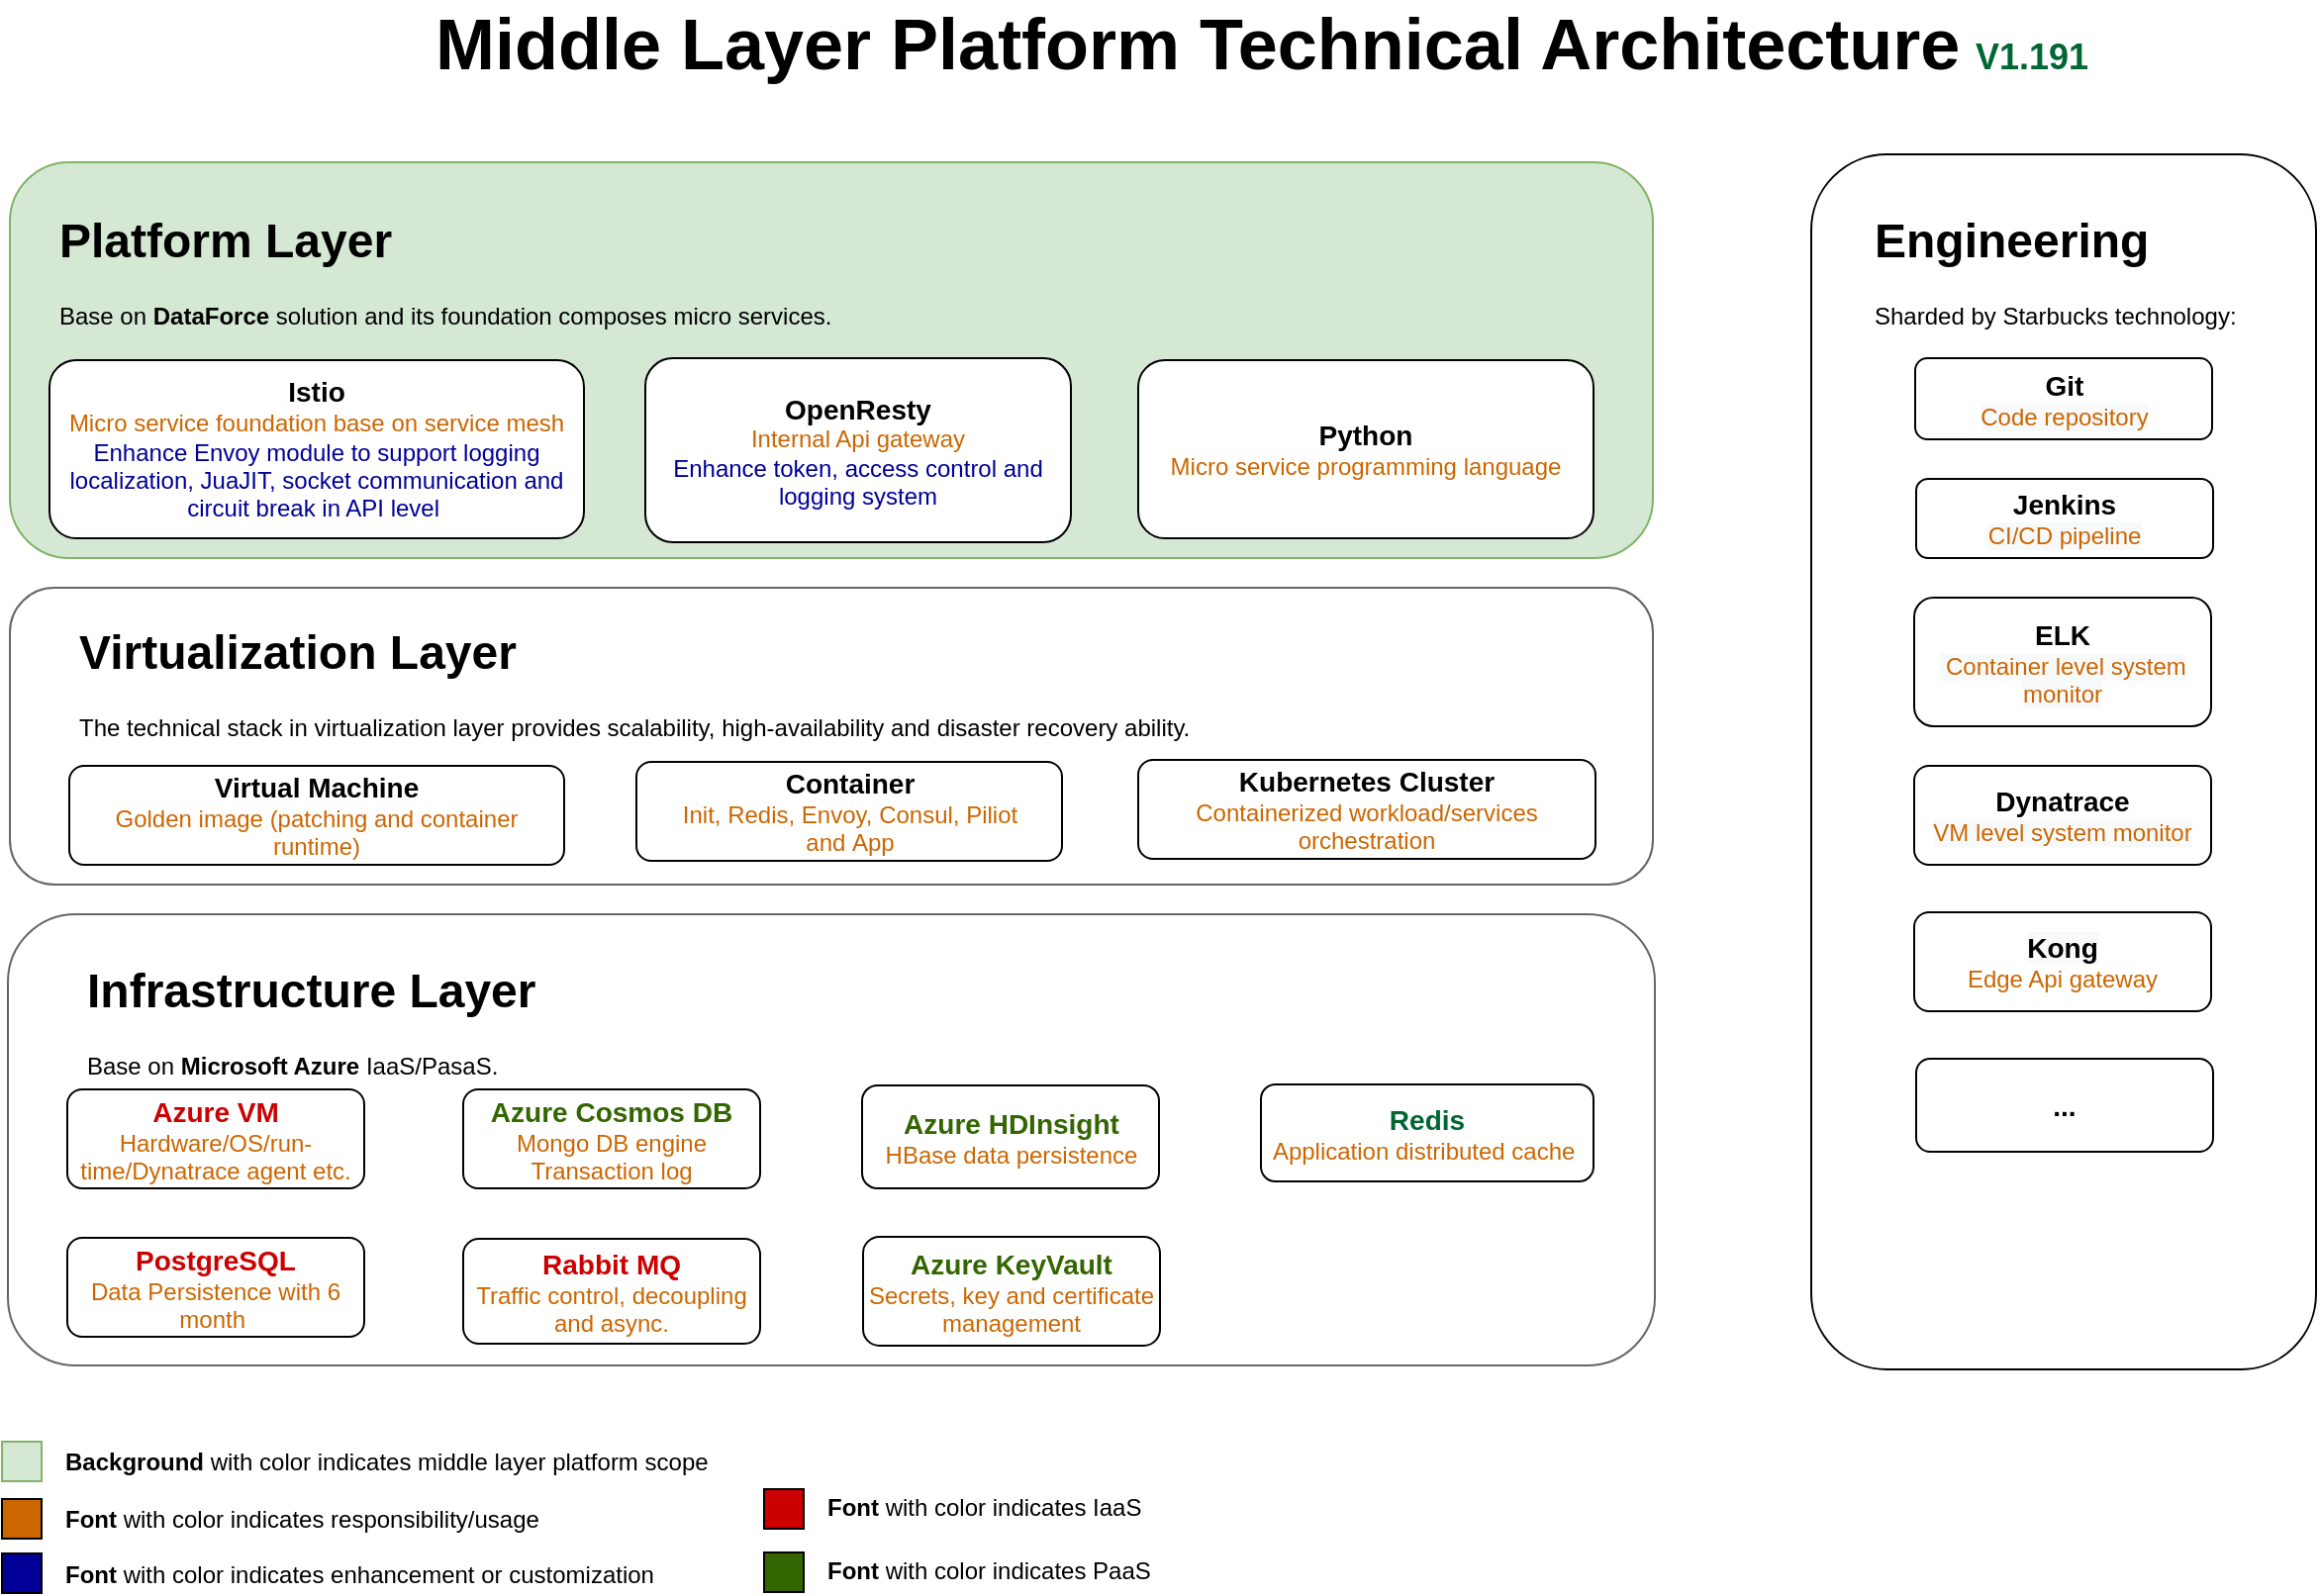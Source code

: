 <mxfile version="12.4.3" type="github" pages="3">
  <diagram id="yn5pNWhVfAMnaeWU7zpd" name="Layer Overview">
    <mxGraphModel dx="1360" dy="834" grid="1" gridSize="10" guides="1" tooltips="1" connect="1" arrows="1" fold="1" page="1" pageScale="1" pageWidth="827" pageHeight="1169" math="0" shadow="0">
      <root>
        <mxCell id="0"/>
        <mxCell id="1" parent="0"/>
        <mxCell id="L_p5e10sN1Be_Nf8V8Cr-1" value="" style="rounded=1;whiteSpace=wrap;html=1;fillColor=#d5e8d4;strokeColor=#82b366;" parent="1" vertex="1">
          <mxGeometry x="50" y="180" width="830" height="200" as="geometry"/>
        </mxCell>
        <mxCell id="L_p5e10sN1Be_Nf8V8Cr-2" value="&lt;h1&gt;Platform Layer&lt;/h1&gt;&lt;p&gt;Base on &lt;b&gt;DataForce&lt;/b&gt; solution and its foundation composes micro services.&amp;nbsp;&lt;/p&gt;" style="text;html=1;strokeColor=none;fillColor=none;spacing=5;spacingTop=-20;whiteSpace=wrap;overflow=hidden;rounded=0;" parent="1" vertex="1">
          <mxGeometry x="70" y="200" width="430" height="100" as="geometry"/>
        </mxCell>
        <mxCell id="L_p5e10sN1Be_Nf8V8Cr-3" value="&lt;font style=&quot;font-size: 14px&quot;&gt;&lt;b&gt;Istio&lt;/b&gt;&lt;/font&gt;&lt;br&gt;&lt;font color=&quot;#cc6600&quot;&gt;Micro service foundation base on service mesh&lt;br&gt;&lt;/font&gt;&lt;font color=&quot;#000099&quot;&gt;Enhance Envoy module to support logging localization, JuaJIT, socket communication and circuit break in API level&amp;nbsp;&lt;/font&gt;" style="rounded=1;whiteSpace=wrap;html=1;" parent="1" vertex="1">
          <mxGeometry x="70" y="280" width="270" height="90" as="geometry"/>
        </mxCell>
        <mxCell id="L_p5e10sN1Be_Nf8V8Cr-5" value="&lt;b&gt;&lt;font style=&quot;font-size: 14px&quot;&gt;OpenResty&lt;/font&gt;&lt;/b&gt;&lt;br&gt;&lt;font color=&quot;#cc6600&quot;&gt;Internal Api gateway&lt;/font&gt;&lt;br&gt;&lt;font color=&quot;#000099&quot;&gt;Enhance token, access control and logging system&lt;/font&gt;" style="rounded=1;whiteSpace=wrap;html=1;" parent="1" vertex="1">
          <mxGeometry x="371" y="279" width="215" height="93" as="geometry"/>
        </mxCell>
        <mxCell id="L_p5e10sN1Be_Nf8V8Cr-7" value="" style="rounded=1;whiteSpace=wrap;html=1;fillColor=none;" parent="1" vertex="1">
          <mxGeometry x="960" y="176" width="255" height="614" as="geometry"/>
        </mxCell>
        <mxCell id="L_p5e10sN1Be_Nf8V8Cr-8" value="&lt;h1&gt;Engineering&lt;/h1&gt;&lt;p&gt;Sharded by Starbucks technology:&lt;/p&gt;" style="text;html=1;strokeColor=none;fillColor=none;spacing=5;spacingTop=-20;whiteSpace=wrap;overflow=hidden;rounded=0;" parent="1" vertex="1">
          <mxGeometry x="987" y="200" width="200" height="70" as="geometry"/>
        </mxCell>
        <mxCell id="L_p5e10sN1Be_Nf8V8Cr-9" value="&lt;font style=&quot;font-size: 14px&quot;&gt;&lt;b&gt;ELK&lt;/b&gt;&lt;/font&gt;&lt;br&gt;&lt;span style=&quot;display: inline ; float: none ; background-color: rgb(248 , 249 , 250) ; color: rgb(204 , 102 , 0) ; font-family: &amp;#34;helvetica&amp;#34; ; font-size: 12px ; font-style: normal ; font-variant: normal ; font-weight: 400 ; letter-spacing: normal ; text-align: center ; text-decoration: none ; text-indent: 0px ; text-transform: none ; white-space: normal ; word-spacing: 0px&quot;&gt;&amp;nbsp;Container level system monitor&lt;/span&gt;" style="rounded=1;whiteSpace=wrap;html=1;fillColor=none;" parent="1" vertex="1">
          <mxGeometry x="1012" y="400" width="150" height="65" as="geometry"/>
        </mxCell>
        <mxCell id="L_p5e10sN1Be_Nf8V8Cr-10" value="&lt;font style=&quot;font-size: 14px&quot;&gt;&lt;b&gt;Dynatrace&lt;/b&gt;&lt;/font&gt;&lt;b&gt;&lt;/b&gt;&lt;br&gt;&lt;span style=&quot;display: inline ; float: none ; background-color: rgb(248 , 249 , 250) ; color: rgb(204 , 102 , 0) ; font-family: &amp;#34;helvetica&amp;#34; ; font-size: 12px ; font-style: normal ; font-variant: normal ; font-weight: 400 ; letter-spacing: normal ; text-align: center ; text-decoration: none ; text-indent: 0px ; text-transform: none ; white-space: normal ; word-spacing: 0px&quot;&gt;VM level system monitor&lt;/span&gt;" style="rounded=1;whiteSpace=wrap;html=1;fillColor=none;" parent="1" vertex="1">
          <mxGeometry x="1012" y="485" width="150" height="50" as="geometry"/>
        </mxCell>
        <mxCell id="L_p5e10sN1Be_Nf8V8Cr-11" value="" style="rounded=1;whiteSpace=wrap;html=1;fillColor=none;strokeColor=#666666;fontColor=#333333;" parent="1" vertex="1">
          <mxGeometry x="50" y="395" width="830" height="150" as="geometry"/>
        </mxCell>
        <mxCell id="L_p5e10sN1Be_Nf8V8Cr-12" value="" style="rounded=1;whiteSpace=wrap;html=1;fillColor=none;strokeColor=#666666;" parent="1" vertex="1">
          <mxGeometry x="49" y="560" width="832" height="228" as="geometry"/>
        </mxCell>
        <mxCell id="L_p5e10sN1Be_Nf8V8Cr-13" value="&lt;font style=&quot;font-size: 36px&quot;&gt;Middle Layer Platform Technical Architecture&lt;/font&gt;&lt;font&gt;&lt;font style=&quot;font-size: 28px&quot;&gt;&amp;nbsp;&lt;span style=&quot;color: rgb(0 , 102 , 51) ; font-size: 18px&quot;&gt;V&lt;/span&gt;&lt;/font&gt;&lt;font style=&quot;font-size: 18px&quot; color=&quot;#006633&quot;&gt;1.191&lt;/font&gt;&lt;br&gt;&lt;/font&gt;" style="text;html=1;strokeColor=none;fillColor=none;align=center;verticalAlign=middle;whiteSpace=wrap;rounded=0;fontStyle=1" parent="1" vertex="1">
          <mxGeometry x="205" y="110" width="955" height="20" as="geometry"/>
        </mxCell>
        <mxCell id="XpRdO_wsKDuu55zvrnwc-1" value="&lt;h1&gt;Virtualization Layer&lt;/h1&gt;&lt;p&gt;The technical stack in virtualization layer provides&amp;nbsp;scalability, high-availability and disaster recovery ability.&lt;/p&gt;" style="text;html=1;strokeColor=none;fillColor=none;spacing=5;spacingTop=-20;whiteSpace=wrap;overflow=hidden;rounded=0;" parent="1" vertex="1">
          <mxGeometry x="80" y="408" width="610" height="77" as="geometry"/>
        </mxCell>
        <mxCell id="XpRdO_wsKDuu55zvrnwc-2" value="&lt;b&gt;&lt;font style=&quot;font-size: 14px&quot;&gt;Virtual Machine&lt;/font&gt;&lt;/b&gt;&lt;br&gt;&lt;font color=&quot;#cc6600&quot;&gt;Golden image&lt;i style=&quot;font-weight: bold&quot;&gt;&amp;nbsp;&lt;/i&gt;(patching and container runtime)&lt;/font&gt;" style="rounded=1;whiteSpace=wrap;html=1;" parent="1" vertex="1">
          <mxGeometry x="80" y="485" width="250" height="50" as="geometry"/>
        </mxCell>
        <mxCell id="XpRdO_wsKDuu55zvrnwc-3" value="&lt;h1&gt;Infrastructure Layer&lt;/h1&gt;&lt;p&gt;Base on &lt;b&gt;Microsoft Azure&lt;/b&gt; IaaS/PasaS.&lt;/p&gt;" style="text;html=1;strokeColor=none;fillColor=none;spacing=5;spacingTop=-20;whiteSpace=wrap;overflow=hidden;rounded=0;" parent="1" vertex="1">
          <mxGeometry x="84" y="579" width="450" height="68" as="geometry"/>
        </mxCell>
        <mxCell id="XpRdO_wsKDuu55zvrnwc-4" value="&lt;font color=&quot;#cc0000&quot; style=&quot;font-size: 14px&quot;&gt;&lt;b&gt;Azure VM&lt;/b&gt;&lt;/font&gt;&lt;br&gt;&lt;font color=&quot;#cc6600&quot;&gt;Hardware/OS/run-time/Dynatrace agent etc.&lt;/font&gt;" style="rounded=1;whiteSpace=wrap;html=1;fillColor=none;" parent="1" vertex="1">
          <mxGeometry x="79" y="648.5" width="150" height="50" as="geometry"/>
        </mxCell>
        <mxCell id="XpRdO_wsKDuu55zvrnwc-5" value="&lt;font color=&quot;#336600&quot; style=&quot;font-size: 14px&quot;&gt;&lt;b&gt;Azure Cosmos DB&lt;/b&gt;&lt;/font&gt;&lt;br&gt;&lt;font color=&quot;#cc6600&quot;&gt;Mongo DB engine&lt;/font&gt;&lt;br&gt;&lt;font color=&quot;#cc6600&quot;&gt;Transaction log&lt;/font&gt;" style="rounded=1;whiteSpace=wrap;html=1;fillColor=none;" parent="1" vertex="1">
          <mxGeometry x="279" y="648.5" width="150" height="50" as="geometry"/>
        </mxCell>
        <mxCell id="XpRdO_wsKDuu55zvrnwc-6" value="&lt;font color=&quot;#336600&quot; style=&quot;font-size: 14px&quot;&gt;&lt;b&gt;Azure HDInsight&lt;/b&gt;&lt;/font&gt;&lt;br&gt;&lt;font color=&quot;#cc6600&quot;&gt;HBase data persistence&lt;/font&gt;" style="rounded=1;whiteSpace=wrap;html=1;fillColor=none;" parent="1" vertex="1">
          <mxGeometry x="480.5" y="646.5" width="150" height="52" as="geometry"/>
        </mxCell>
        <mxCell id="XpRdO_wsKDuu55zvrnwc-7" value="&lt;b&gt;&lt;font color=&quot;#336600&quot; style=&quot;font-size: 14px&quot;&gt;Azure KeyVault&lt;/font&gt;&lt;/b&gt;&lt;br&gt;&lt;font color=&quot;#cc6600&quot;&gt;Secrets, key and certificate management&lt;/font&gt;" style="rounded=1;whiteSpace=wrap;html=1;fillColor=none;" parent="1" vertex="1">
          <mxGeometry x="481" y="723" width="150" height="55" as="geometry"/>
        </mxCell>
        <mxCell id="TPeiZu6uO6-FCYARMxgd-2" value="&lt;font style=&quot;font-size: 14px&quot;&gt;&lt;b&gt;Container&lt;/b&gt;&lt;/font&gt;&lt;br&gt;&lt;font color=&quot;#cc6600&quot;&gt;Init, Redis,&amp;nbsp;Envoy,&amp;nbsp;&lt;/font&gt;&lt;span style=&quot;color: rgb(204 , 102 , 0)&quot;&gt;Consul, Piliot and&amp;nbsp;&lt;/span&gt;&lt;font color=&quot;#cc6600&quot;&gt;App&lt;/font&gt;" style="rounded=1;whiteSpace=wrap;html=1;" parent="1" vertex="1">
          <mxGeometry x="366.5" y="483" width="215" height="50" as="geometry"/>
        </mxCell>
        <mxCell id="TPeiZu6uO6-FCYARMxgd-3" value="&lt;font style=&quot;font-size: 14px&quot;&gt;&lt;b&gt;&lt;font color=&quot;#006633&quot;&gt;Redis&lt;/font&gt;&lt;br&gt;&lt;/b&gt;&lt;/font&gt;&lt;font color=&quot;#cc6600&quot; face=&quot;helvetica&quot;&gt;Application&amp;nbsp;distributed&amp;nbsp;cache&lt;/font&gt;&amp;nbsp;&lt;b&gt;&lt;/b&gt;" style="rounded=1;whiteSpace=wrap;html=1;fillColor=none;" parent="1" vertex="1">
          <mxGeometry x="682" y="646" width="168" height="49" as="geometry"/>
        </mxCell>
        <mxCell id="TPeiZu6uO6-FCYARMxgd-4" value="&lt;font color=&quot;#cc0000&quot; style=&quot;font-size: 14px&quot;&gt;&lt;b&gt;PostgreSQL&lt;/b&gt;&lt;/font&gt;&lt;br&gt;&lt;span style=&quot;text-align: center ; color: rgb(204 , 102 , 0) ; text-transform: none ; text-indent: 0px ; letter-spacing: normal ; font-family: &amp;#34;helvetica&amp;#34; ; font-size: 12px ; font-variant: normal ; word-spacing: 0px ; display: inline ; white-space: normal ; float: none&quot;&gt;&lt;span style=&quot;display: inline ; float: none ; color: rgb(204 , 102 , 0) ; font-family: &amp;#34;helvetica&amp;#34; ; font-size: 12px ; font-style: normal ; font-variant: normal ; font-weight: 400 ; letter-spacing: normal ; text-align: center ; text-decoration: none ; text-indent: 0px ; text-transform: none ; white-space: normal ; word-spacing: 0px&quot;&gt;Data Persistence with 6 month&amp;nbsp;&lt;/span&gt;&lt;/span&gt;" style="rounded=1;whiteSpace=wrap;html=1;fillColor=none;" parent="1" vertex="1">
          <mxGeometry x="79" y="723.5" width="150" height="50" as="geometry"/>
        </mxCell>
        <mxCell id="TPeiZu6uO6-FCYARMxgd-5" value="&lt;b&gt;&lt;font color=&quot;#cc0000&quot; style=&quot;font-size: 14px&quot;&gt;Rabbit MQ&lt;br&gt;&lt;/font&gt;&lt;/b&gt;&lt;font color=&quot;#cc6600&quot; face=&quot;helvetica&quot;&gt;Traffic control, decoupling and async.&lt;/font&gt;" style="rounded=1;whiteSpace=wrap;html=1;fillColor=none;" parent="1" vertex="1">
          <mxGeometry x="279" y="724" width="150" height="53" as="geometry"/>
        </mxCell>
        <mxCell id="TPeiZu6uO6-FCYARMxgd-6" value="&lt;b&gt;&lt;font style=&quot;font-size: 14px&quot;&gt;Kubernetes Cluster&lt;/font&gt;&lt;/b&gt;&lt;br&gt;&lt;font color=&quot;#cc6600&quot;&gt;Containerized workload/services orchestration&lt;/font&gt;" style="rounded=1;whiteSpace=wrap;html=1;" parent="1" vertex="1">
          <mxGeometry x="620" y="482" width="231" height="50" as="geometry"/>
        </mxCell>
        <mxCell id="TPeiZu6uO6-FCYARMxgd-10" value="&lt;b&gt;&lt;font style=&quot;font-size: 14px&quot;&gt;Python&lt;/font&gt;&lt;/b&gt;&lt;br&gt;&lt;font color=&quot;#cc6600&quot;&gt;Micro service programming language&lt;/font&gt;" style="rounded=1;whiteSpace=wrap;html=1;" parent="1" vertex="1">
          <mxGeometry x="620" y="280" width="230" height="90" as="geometry"/>
        </mxCell>
        <mxCell id="TPeiZu6uO6-FCYARMxgd-15" value="" style="rounded=0;whiteSpace=wrap;html=1;fillColor=#CC6600;" parent="1" vertex="1">
          <mxGeometry x="46" y="855.5" width="20" height="20" as="geometry"/>
        </mxCell>
        <mxCell id="TPeiZu6uO6-FCYARMxgd-16" value="" style="rounded=0;whiteSpace=wrap;html=1;fillColor=#000099;" parent="1" vertex="1">
          <mxGeometry x="46" y="883" width="20" height="20" as="geometry"/>
        </mxCell>
        <mxCell id="TPeiZu6uO6-FCYARMxgd-18" value="&lt;b&gt;Font &lt;/b&gt;with color indicates responsibility/usage" style="text;html=1;strokeColor=none;fillColor=none;align=left;verticalAlign=middle;whiteSpace=wrap;rounded=0;" parent="1" vertex="1">
          <mxGeometry x="76" y="855.5" width="270" height="20" as="geometry"/>
        </mxCell>
        <mxCell id="TPeiZu6uO6-FCYARMxgd-19" value="&lt;b&gt;Font&lt;/b&gt; with color indicates enhancement or customization" style="text;html=1;strokeColor=none;fillColor=none;align=left;verticalAlign=middle;whiteSpace=wrap;rounded=0;" parent="1" vertex="1">
          <mxGeometry x="76" y="883.5" width="305" height="20" as="geometry"/>
        </mxCell>
        <mxCell id="nO3LAVPIE8S7qI5vrqDk-5" value="" style="rounded=0;whiteSpace=wrap;html=1;fillColor=#CC0000;" parent="1" vertex="1">
          <mxGeometry x="431" y="850.5" width="20" height="20" as="geometry"/>
        </mxCell>
        <mxCell id="nO3LAVPIE8S7qI5vrqDk-6" value="&lt;b&gt;Font&lt;/b&gt; with color indicates IaaS" style="text;html=1;strokeColor=none;fillColor=none;align=left;verticalAlign=middle;whiteSpace=wrap;rounded=0;" parent="1" vertex="1">
          <mxGeometry x="461" y="850" width="169" height="20" as="geometry"/>
        </mxCell>
        <mxCell id="nO3LAVPIE8S7qI5vrqDk-9" value="" style="rounded=0;whiteSpace=wrap;html=1;fillColor=#336600;" parent="1" vertex="1">
          <mxGeometry x="431" y="882.5" width="20" height="20" as="geometry"/>
        </mxCell>
        <mxCell id="nO3LAVPIE8S7qI5vrqDk-10" value="&lt;b&gt;Font&lt;/b&gt; with color indicates PaaS" style="text;html=1;strokeColor=none;fillColor=none;align=left;verticalAlign=middle;whiteSpace=wrap;rounded=0;" parent="1" vertex="1">
          <mxGeometry x="461" y="882" width="305" height="20" as="geometry"/>
        </mxCell>
        <mxCell id="nO3LAVPIE8S7qI5vrqDk-11" value="&lt;b&gt;&lt;font style=&quot;font-size: 14px&quot;&gt;Git&lt;/font&gt;&lt;/b&gt;&lt;br&gt;&lt;span style=&quot;display: inline ; float: none ; background-color: rgb(248 , 249 , 250) ; color: rgb(204 , 102 , 0) ; font-family: &amp;#34;helvetica&amp;#34; ; font-size: 12px ; font-style: normal ; font-variant: normal ; font-weight: 400 ; letter-spacing: normal ; text-align: center ; text-decoration: none ; text-indent: 0px ; text-transform: none ; white-space: normal ; word-spacing: 0px&quot;&gt;Code repository&lt;/span&gt;" style="rounded=1;whiteSpace=wrap;html=1;fillColor=none;" parent="1" vertex="1">
          <mxGeometry x="1012.5" y="279" width="150" height="41" as="geometry"/>
        </mxCell>
        <mxCell id="nO3LAVPIE8S7qI5vrqDk-12" value="&lt;b&gt;&lt;font style=&quot;font-size: 14px&quot;&gt;Jenkins&lt;/font&gt;&lt;/b&gt;&lt;br&gt;&lt;span style=&quot;display: inline ; float: none ; background-color: rgb(248 , 249 , 250) ; color: rgb(204 , 102 , 0) ; font-family: &amp;#34;helvetica&amp;#34; ; font-size: 12px ; font-style: normal ; font-variant: normal ; font-weight: 400 ; letter-spacing: normal ; text-align: center ; text-decoration: none ; text-indent: 0px ; text-transform: none ; white-space: normal ; word-spacing: 0px&quot;&gt;CI/CD pipeline&lt;/span&gt;" style="rounded=1;whiteSpace=wrap;html=1;fillColor=none;" parent="1" vertex="1">
          <mxGeometry x="1013" y="340" width="150" height="40" as="geometry"/>
        </mxCell>
        <mxCell id="zd5kZjMcYwaHYKNUAhb1-1" value="&lt;span style=&quot;font-size: 14px&quot;&gt;&lt;b&gt;...&lt;/b&gt;&lt;/span&gt;" style="rounded=1;whiteSpace=wrap;html=1;fillColor=none;" parent="1" vertex="1">
          <mxGeometry x="1013" y="633" width="150" height="47" as="geometry"/>
        </mxCell>
        <mxCell id="OdHl_k0M9Qm8LNJqaKVV-2" value="&lt;span style=&quot;display: inline ; float: none ; background-color: rgb(248 , 249 , 250) ; font-style: normal ; font-variant: normal ; letter-spacing: normal ; text-align: center ; text-decoration: none ; text-indent: 0px ; text-transform: none ; white-space: normal ; word-spacing: 0px ; font-size: 14px&quot;&gt;&lt;b&gt;Kong&lt;br&gt;&lt;/b&gt;&lt;/span&gt;&lt;font color=&quot;#cc6600&quot; face=&quot;helvetica&quot;&gt;Edge Api gateway&lt;/font&gt;" style="rounded=1;whiteSpace=wrap;html=1;fillColor=none;" parent="1" vertex="1">
          <mxGeometry x="1012" y="559" width="150" height="50" as="geometry"/>
        </mxCell>
        <mxCell id="OdHl_k0M9Qm8LNJqaKVV-3" value="" style="rounded=0;whiteSpace=wrap;html=1;fillColor=#d5e8d4;strokeColor=#82b366;" parent="1" vertex="1">
          <mxGeometry x="46" y="826.5" width="20" height="20" as="geometry"/>
        </mxCell>
        <mxCell id="OdHl_k0M9Qm8LNJqaKVV-4" value="&lt;b&gt;Background&amp;nbsp;&lt;/b&gt;with color indicates middle layer platform scope" style="text;html=1;strokeColor=none;fillColor=none;align=left;verticalAlign=middle;whiteSpace=wrap;rounded=0;" parent="1" vertex="1">
          <mxGeometry x="76" y="827" width="344" height="20" as="geometry"/>
        </mxCell>
      </root>
    </mxGraphModel>
  </diagram>
  <diagram id="Ov5KaGmn7GFCsjv4Rtxu" name="MLP Overview">
    <mxGraphModel dx="2187" dy="834" grid="1" gridSize="10" guides="1" tooltips="1" connect="1" arrows="1" fold="1" page="1" pageScale="1" pageWidth="827" pageHeight="1169" math="0" shadow="0">
      <root>
        <mxCell id="if6YyVIJnBXPyQxNlynv-0"/>
        <mxCell id="if6YyVIJnBXPyQxNlynv-1" parent="if6YyVIJnBXPyQxNlynv-0"/>
        <mxCell id="if6YyVIJnBXPyQxNlynv-2" value="" style="rounded=1;whiteSpace=wrap;html=1;dashed=1;fillColor=none;" vertex="1" parent="if6YyVIJnBXPyQxNlynv-1">
          <mxGeometry x="-490" y="1110" width="180" height="750" as="geometry"/>
        </mxCell>
        <mxCell id="if6YyVIJnBXPyQxNlynv-3" value="&lt;h1&gt;DataForce&lt;/h1&gt;&lt;p&gt;Lorem ipsum dolor sit amet, consectetur adipisicing elit, sed do eiusmod tempor incididunt ut labore et dolore magna aliqua.&lt;/p&gt;" style="text;html=1;strokeColor=none;fillColor=none;spacing=5;spacingTop=-20;whiteSpace=wrap;overflow=hidden;rounded=0;dashed=1;" vertex="1" parent="if6YyVIJnBXPyQxNlynv-1">
          <mxGeometry x="-220" y="1150" width="500" height="85" as="geometry"/>
        </mxCell>
        <mxCell id="if6YyVIJnBXPyQxNlynv-4" value="" style="rounded=1;whiteSpace=wrap;html=1;dashed=1;fillColor=none;" vertex="1" parent="if6YyVIJnBXPyQxNlynv-1">
          <mxGeometry x="-230" y="1240" width="620" height="560" as="geometry"/>
        </mxCell>
        <mxCell id="if6YyVIJnBXPyQxNlynv-5" value="" style="rounded=1;whiteSpace=wrap;html=1;dashed=1;fillColor=none;" vertex="1" parent="if6YyVIJnBXPyQxNlynv-1">
          <mxGeometry x="460" y="1450" width="500" height="350" as="geometry"/>
        </mxCell>
        <mxCell id="if6YyVIJnBXPyQxNlynv-6" value="" style="rounded=1;whiteSpace=wrap;html=1;dashed=1;fillColor=none;" vertex="1" parent="if6YyVIJnBXPyQxNlynv-1">
          <mxGeometry x="1040" y="1450" width="180" height="350" as="geometry"/>
        </mxCell>
        <mxCell id="if6YyVIJnBXPyQxNlynv-7" value="&lt;h1&gt;Platform&lt;/h1&gt;&lt;p&gt;Lorem ipsum dolor sit amet, consectetur adipisicing elit, sed do eiusmod tempor incididunt ut labore et dolore magna aliqua.&lt;/p&gt;" style="text;html=1;strokeColor=none;fillColor=none;spacing=5;spacingTop=-20;whiteSpace=wrap;overflow=hidden;rounded=0;dashed=1;" vertex="1" parent="if6YyVIJnBXPyQxNlynv-1">
          <mxGeometry x="-210" y="1280" width="290" height="110" as="geometry"/>
        </mxCell>
        <mxCell id="if6YyVIJnBXPyQxNlynv-8" value="&lt;b&gt;&lt;font style=&quot;font-size: 14px&quot;&gt;NXEG&lt;/font&gt;&lt;/b&gt;&lt;br&gt;Enterprise Gateway&lt;br&gt;接口注册&lt;br&gt;访问鉴权&lt;br&gt;映射转换&lt;br&gt;参数过滤&lt;br&gt;签名校验&lt;br&gt;业务过滤" style="rounded=1;whiteSpace=wrap;html=1;fillColor=none;" vertex="1" parent="if6YyVIJnBXPyQxNlynv-1">
          <mxGeometry x="-210" y="1390" width="120" height="150" as="geometry"/>
        </mxCell>
        <mxCell id="if6YyVIJnBXPyQxNlynv-9" value="NXSS&lt;br&gt;Subscription&amp;nbsp;Service&lt;br&gt;事件注册，订阅，数据分发&lt;br&gt;&lt;font color=&quot;#cc0000&quot;&gt;将消息如何主动推给外部应用的？&lt;/font&gt;" style="rounded=1;whiteSpace=wrap;html=1;fillColor=none;" vertex="1" parent="if6YyVIJnBXPyQxNlynv-1">
          <mxGeometry x="-70" y="1390" width="120" height="150" as="geometry"/>
        </mxCell>
        <mxCell id="if6YyVIJnBXPyQxNlynv-12" value="NXMS&lt;br&gt;Message&amp;nbsp;Service&lt;br&gt;&lt;font color=&quot;#cc0000&quot;&gt;就是Rabbit MQ?&lt;/font&gt;" style="rounded=1;whiteSpace=wrap;html=1;fillColor=none;" vertex="1" parent="if6YyVIJnBXPyQxNlynv-1">
          <mxGeometry x="90" y="1580" width="120" height="60" as="geometry"/>
        </mxCell>
        <mxCell id="if6YyVIJnBXPyQxNlynv-13" value="NXAG&lt;br&gt;&lt;font color=&quot;#cc0000&quot;&gt;星系？&lt;/font&gt;" style="rounded=1;whiteSpace=wrap;html=1;fillColor=none;" vertex="1" parent="if6YyVIJnBXPyQxNlynv-1">
          <mxGeometry x="240" y="1580" width="120" height="60" as="geometry"/>
        </mxCell>
        <mxCell id="if6YyVIJnBXPyQxNlynv-14" value="NXMC&lt;br&gt;Management&amp;nbsp;Center" style="rounded=1;whiteSpace=wrap;html=1;fillColor=none;" vertex="1" parent="if6YyVIJnBXPyQxNlynv-1">
          <mxGeometry x="-200" y="1670" width="120" height="60" as="geometry"/>
        </mxCell>
        <mxCell id="if6YyVIJnBXPyQxNlynv-15" value="NXIP&lt;br&gt;Interface Publisher&lt;br&gt;&lt;font color=&quot;#cc0000&quot;&gt;由他供应商构建的服务如何通过其发布到EG？&lt;/font&gt;&amp;nbsp;" style="rounded=1;whiteSpace=wrap;html=1;fillColor=none;" vertex="1" parent="if6YyVIJnBXPyQxNlynv-1">
          <mxGeometry x="-60" y="1670" width="120" height="80" as="geometry"/>
        </mxCell>
        <mxCell id="if6YyVIJnBXPyQxNlynv-16" value="NXWF&lt;br&gt;Workflow" style="rounded=1;whiteSpace=wrap;html=1;fillColor=none;" vertex="1" parent="if6YyVIJnBXPyQxNlynv-1">
          <mxGeometry x="90" y="1670" width="120" height="60" as="geometry"/>
        </mxCell>
        <mxCell id="if6YyVIJnBXPyQxNlynv-17" value="NXSF&lt;br&gt;微服务？&lt;br&gt;Service Mesh" style="rounded=1;whiteSpace=wrap;html=1;fillColor=none;" vertex="1" parent="if6YyVIJnBXPyQxNlynv-1">
          <mxGeometry x="240" y="1670" width="120" height="60" as="geometry"/>
        </mxCell>
        <mxCell id="if6YyVIJnBXPyQxNlynv-18" value="&lt;h1&gt;Data&lt;/h1&gt;&lt;p&gt;Lorem ipsum dolor sit amet, consectetur adipisicing elit, sed do eiusmod tempor incididunt ut labore et dolore magna aliqua.&lt;/p&gt;" style="text;html=1;strokeColor=none;fillColor=none;spacing=5;spacingTop=-20;whiteSpace=wrap;overflow=hidden;rounded=0;dashed=1;" vertex="1" parent="if6YyVIJnBXPyQxNlynv-1">
          <mxGeometry x="500" y="1470" width="290" height="110" as="geometry"/>
        </mxCell>
        <mxCell id="if6YyVIJnBXPyQxNlynv-19" value="NXPK&lt;br&gt;&lt;font color=&quot;#cc0000&quot;&gt;开发套件？&lt;/font&gt;" style="rounded=1;whiteSpace=wrap;html=1;fillColor=none;" vertex="1" parent="if6YyVIJnBXPyQxNlynv-1">
          <mxGeometry x="500" y="1580" width="120" height="60" as="geometry"/>
        </mxCell>
        <mxCell id="if6YyVIJnBXPyQxNlynv-20" value="NXDA&lt;br&gt;Data&amp;nbsp;Adapter" style="rounded=1;whiteSpace=wrap;html=1;fillColor=none;" vertex="1" parent="if6YyVIJnBXPyQxNlynv-1">
          <mxGeometry x="650" y="1580" width="120" height="60" as="geometry"/>
        </mxCell>
        <mxCell id="if6YyVIJnBXPyQxNlynv-21" value="NXOP&lt;br&gt;Object&amp;nbsp;Pipe" style="rounded=1;whiteSpace=wrap;html=1;fillColor=none;" vertex="1" parent="if6YyVIJnBXPyQxNlynv-1">
          <mxGeometry x="800" y="1580" width="120" height="60" as="geometry"/>
        </mxCell>
        <mxCell id="if6YyVIJnBXPyQxNlynv-22" value="NXSC&lt;br&gt;Super Cache" style="rounded=1;whiteSpace=wrap;html=1;fillColor=none;" vertex="1" parent="if6YyVIJnBXPyQxNlynv-1">
          <mxGeometry x="500" y="1670" width="120" height="60" as="geometry"/>
        </mxCell>
        <mxCell id="if6YyVIJnBXPyQxNlynv-23" value="NXDW&lt;br&gt;Data Weaver" style="rounded=1;whiteSpace=wrap;html=1;fillColor=none;" vertex="1" parent="if6YyVIJnBXPyQxNlynv-1">
          <mxGeometry x="650" y="1670" width="120" height="60" as="geometry"/>
        </mxCell>
        <mxCell id="if6YyVIJnBXPyQxNlynv-24" value="NXDU&lt;br&gt;Data Universe" style="rounded=1;whiteSpace=wrap;html=1;fillColor=none;" vertex="1" parent="if6YyVIJnBXPyQxNlynv-1">
          <mxGeometry x="800" y="1670" width="120" height="60" as="geometry"/>
        </mxCell>
        <mxCell id="if6YyVIJnBXPyQxNlynv-25" value="&lt;h1&gt;App&lt;/h1&gt;&lt;p&gt;Lorem ipsum dolor sit amet, consectetur adipisicing elit.&lt;/p&gt;" style="text;html=1;strokeColor=none;fillColor=none;spacing=5;spacingTop=-20;whiteSpace=wrap;overflow=hidden;rounded=0;dashed=1;" vertex="1" parent="if6YyVIJnBXPyQxNlynv-1">
          <mxGeometry x="1060" y="1470" width="190" height="90" as="geometry"/>
        </mxCell>
        <mxCell id="if6YyVIJnBXPyQxNlynv-26" value="NXBC&lt;br&gt;业务中心1" style="rounded=1;whiteSpace=wrap;html=1;fillColor=none;" vertex="1" parent="if6YyVIJnBXPyQxNlynv-1">
          <mxGeometry x="1070" y="1580" width="120" height="60" as="geometry"/>
        </mxCell>
        <mxCell id="if6YyVIJnBXPyQxNlynv-27" value="NXBC&lt;br&gt;业务中心2" style="rounded=1;whiteSpace=wrap;html=1;fillColor=none;" vertex="1" parent="if6YyVIJnBXPyQxNlynv-1">
          <mxGeometry x="1070" y="1670" width="120" height="60" as="geometry"/>
        </mxCell>
        <mxCell id="9A_JHllT9gJcdTWUzOgi-0" value="" style="rounded=0;whiteSpace=wrap;html=1;fillColor=#fad9d5;strokeColor=#ae4132;" vertex="1" parent="if6YyVIJnBXPyQxNlynv-1">
          <mxGeometry x="-270" y="1900" width="20" height="20" as="geometry"/>
        </mxCell>
        <mxCell id="9A_JHllT9gJcdTWUzOgi-1" value="&lt;b&gt;MNode&lt;/b&gt;" style="text;html=1;strokeColor=none;fillColor=none;align=left;verticalAlign=middle;whiteSpace=wrap;rounded=0;" vertex="1" parent="if6YyVIJnBXPyQxNlynv-1">
          <mxGeometry x="-240" y="1900" width="130" height="20" as="geometry"/>
        </mxCell>
        <mxCell id="V0yXFhvIlvDSQKaOBjGe-0" value="" style="rounded=0;whiteSpace=wrap;html=1;fillColor=#bac8d3;strokeColor=#23445d;" vertex="1" parent="if6YyVIJnBXPyQxNlynv-1">
          <mxGeometry x="70" y="1900" width="20" height="20" as="geometry"/>
        </mxCell>
        <mxCell id="V0yXFhvIlvDSQKaOBjGe-1" value="&lt;b&gt;Currently unused&lt;/b&gt;" style="text;html=1;strokeColor=none;fillColor=none;align=left;verticalAlign=middle;whiteSpace=wrap;rounded=0;" vertex="1" parent="if6YyVIJnBXPyQxNlynv-1">
          <mxGeometry x="100" y="1900" width="130" height="20" as="geometry"/>
        </mxCell>
        <mxCell id="V0yXFhvIlvDSQKaOBjGe-2" value="" style="rounded=0;whiteSpace=wrap;html=1;fillColor=#d0cee2;strokeColor=#56517e;" vertex="1" parent="if6YyVIJnBXPyQxNlynv-1">
          <mxGeometry x="-90" y="1900" width="20" height="20" as="geometry"/>
        </mxCell>
        <mxCell id="V0yXFhvIlvDSQKaOBjGe-3" value="&lt;b&gt;Python module&amp;nbsp;only&lt;/b&gt;" style="text;html=1;strokeColor=none;fillColor=none;align=left;verticalAlign=middle;whiteSpace=wrap;rounded=0;" vertex="1" parent="if6YyVIJnBXPyQxNlynv-1">
          <mxGeometry x="-60" y="1900" width="150" height="20" as="geometry"/>
        </mxCell>
        <mxCell id="m5pqhvJofG99Qe47nL18-0" value="Data&amp;nbsp;米面的组件是API&amp;nbsp;形式还是Python&amp;nbsp;module?" style="text;html=1;strokeColor=none;fillColor=none;align=left;verticalAlign=middle;whiteSpace=wrap;rounded=0;fontColor=#CC0000;" vertex="1" parent="if6YyVIJnBXPyQxNlynv-1">
          <mxGeometry x="530" y="1830" width="180" height="20" as="geometry"/>
        </mxCell>
        <mxCell id="m5pqhvJofG99Qe47nL18-1" value="" style="rounded=0;whiteSpace=wrap;html=1;fillColor=#b0e3e6;strokeColor=#0e8088;" vertex="1" parent="if6YyVIJnBXPyQxNlynv-1">
          <mxGeometry x="-185" y="1900" width="20" height="20" as="geometry"/>
        </mxCell>
        <mxCell id="m5pqhvJofG99Qe47nL18-2" value="&lt;b&gt;BNode&lt;/b&gt;" style="text;html=1;strokeColor=none;fillColor=none;align=left;verticalAlign=middle;whiteSpace=wrap;rounded=0;" vertex="1" parent="if6YyVIJnBXPyQxNlynv-1">
          <mxGeometry x="-150" y="1900" width="50" height="20" as="geometry"/>
        </mxCell>
        <mxCell id="m5pqhvJofG99Qe47nL18-3" value="NX USER&lt;br&gt;&lt;font color=&quot;#cc0000&quot;&gt;我在技术白皮书里没找到&lt;/font&gt;" style="rounded=1;whiteSpace=wrap;html=1;fillColor=none;" vertex="1" parent="if6YyVIJnBXPyQxNlynv-1">
          <mxGeometry x="150" y="1440" width="120" height="100" as="geometry"/>
        </mxCell>
      </root>
    </mxGraphModel>
  </diagram>
  <diagram id="Tut4Ts_Ti7s6YpCFAIqK" name="Inside">
    <mxGraphModel dx="3254" dy="981" grid="1" gridSize="10" guides="1" tooltips="1" connect="1" arrows="1" fold="1" page="1" pageScale="1" pageWidth="827" pageHeight="1169" math="0" shadow="0">
      <root>
        <mxCell id="v-42FwTyYBXh3zRywSzZ-0"/>
        <mxCell id="v-42FwTyYBXh3zRywSzZ-1" parent="v-42FwTyYBXh3zRywSzZ-0"/>
        <mxCell id="KkwRUlRW4DE2ayYE_gJz-0" value="" style="rounded=1;whiteSpace=wrap;html=1;dashed=1;fillColor=none;" vertex="1" parent="v-42FwTyYBXh3zRywSzZ-1">
          <mxGeometry x="-240" y="260" width="770" height="1020" as="geometry"/>
        </mxCell>
        <mxCell id="fuctZNiU73Y8-EYFF_BW-0" value="" style="rounded=1;whiteSpace=wrap;html=1;fillColor=none;strokeColor=#666666;fontColor=#333333;" parent="v-42FwTyYBXh3zRywSzZ-1" vertex="1">
          <mxGeometry x="-190" y="395" width="660" height="695" as="geometry"/>
        </mxCell>
        <mxCell id="fuctZNiU73Y8-EYFF_BW-1" value="&lt;h1&gt;Manage Node&lt;/h1&gt;&lt;p&gt;The technical stack in virtualization layer provides&amp;nbsp;scalability, high-availability and disaster recovery ability.&lt;/p&gt;" style="text;html=1;strokeColor=none;fillColor=none;spacing=5;spacingTop=-20;whiteSpace=wrap;overflow=hidden;rounded=0;" parent="v-42FwTyYBXh3zRywSzZ-1" vertex="1">
          <mxGeometry x="-160" y="460" width="610" height="70" as="geometry"/>
        </mxCell>
        <mxCell id="fuctZNiU73Y8-EYFF_BW-5" value="" style="rounded=1;whiteSpace=wrap;html=1;" parent="v-42FwTyYBXh3zRywSzZ-1" vertex="1">
          <mxGeometry x="-160" y="550" width="280" height="220" as="geometry"/>
        </mxCell>
        <mxCell id="fuctZNiU73Y8-EYFF_BW-6" value="&lt;h1&gt;Monitor Pod&lt;/h1&gt;&lt;p&gt;Lorem ipsum dolor sit amet, consectetur adipisicing elit, sed do eiusmod tempor incididunt ut labore et dolore magna aliqua.&lt;/p&gt;" style="text;html=1;strokeColor=none;fillColor=none;spacing=5;spacingTop=-20;whiteSpace=wrap;overflow=hidden;rounded=0;" parent="v-42FwTyYBXh3zRywSzZ-1" vertex="1">
          <mxGeometry x="-140" y="580" width="190" height="110" as="geometry"/>
        </mxCell>
        <mxCell id="fuctZNiU73Y8-EYFF_BW-2" value="&lt;span style=&quot;font-size: 14px&quot;&gt;&lt;b&gt;Dynatrace agent&lt;br&gt;&lt;/b&gt;&lt;/span&gt;&lt;font color=&quot;#cc6600&quot;&gt;Golden image&lt;i style=&quot;font-weight: bold&quot;&gt;&amp;nbsp;&lt;/i&gt;(patching and container runtime)&lt;/font&gt;" style="rounded=1;whiteSpace=wrap;html=1;" parent="v-42FwTyYBXh3zRywSzZ-1" vertex="1">
          <mxGeometry x="-145" y="700" width="250" height="50" as="geometry"/>
        </mxCell>
        <mxCell id="fuctZNiU73Y8-EYFF_BW-7" value="" style="rounded=1;whiteSpace=wrap;html=1;" parent="v-42FwTyYBXh3zRywSzZ-1" vertex="1">
          <mxGeometry x="150" y="550" width="280" height="450" as="geometry"/>
        </mxCell>
        <mxCell id="fuctZNiU73Y8-EYFF_BW-8" value="&lt;span style=&quot;font-size: 14px&quot;&gt;&lt;b&gt;Dynatrace agent&lt;br&gt;&lt;/b&gt;&lt;/span&gt;&lt;font color=&quot;#cc6600&quot;&gt;Golden image&lt;i style=&quot;font-weight: bold&quot;&gt;&amp;nbsp;&lt;/i&gt;(patching and container runtime)&lt;/font&gt;" style="rounded=1;whiteSpace=wrap;html=1;" parent="v-42FwTyYBXh3zRywSzZ-1" vertex="1">
          <mxGeometry x="165" y="700" width="250" height="50" as="geometry"/>
        </mxCell>
        <mxCell id="fuctZNiU73Y8-EYFF_BW-9" value="&lt;h1&gt;Manage Pod&lt;/h1&gt;&lt;p&gt;Lorem ipsum dolor sit amet, consectetur adipisicing elit, sed do eiusmod tempor incididunt ut labore et dolore magna aliqua.&lt;/p&gt;" style="text;html=1;strokeColor=none;fillColor=none;spacing=5;spacingTop=-20;whiteSpace=wrap;overflow=hidden;rounded=0;" parent="v-42FwTyYBXh3zRywSzZ-1" vertex="1">
          <mxGeometry x="170" y="580" width="220" height="110" as="geometry"/>
        </mxCell>
        <mxCell id="fuctZNiU73Y8-EYFF_BW-10" value="&lt;span style=&quot;font-size: 14px&quot;&gt;&lt;b&gt;Dynatrace agent&lt;br&gt;&lt;/b&gt;&lt;/span&gt;&lt;font color=&quot;#cc6600&quot;&gt;Golden image&lt;i style=&quot;font-weight: bold&quot;&gt;&amp;nbsp;&lt;/i&gt;(patching and container runtime)&lt;/font&gt;" style="rounded=1;whiteSpace=wrap;html=1;" parent="v-42FwTyYBXh3zRywSzZ-1" vertex="1">
          <mxGeometry x="165" y="770" width="250" height="50" as="geometry"/>
        </mxCell>
        <mxCell id="fuctZNiU73Y8-EYFF_BW-11" value="&lt;span style=&quot;font-size: 14px&quot;&gt;&lt;b&gt;Dynatrace agent&lt;br&gt;&lt;/b&gt;&lt;/span&gt;&lt;font color=&quot;#cc6600&quot;&gt;Golden image&lt;i style=&quot;font-weight: bold&quot;&gt;&amp;nbsp;&lt;/i&gt;(patching and container runtime)&lt;/font&gt;" style="rounded=1;whiteSpace=wrap;html=1;" parent="v-42FwTyYBXh3zRywSzZ-1" vertex="1">
          <mxGeometry x="165" y="840" width="250" height="50" as="geometry"/>
        </mxCell>
        <mxCell id="fuctZNiU73Y8-EYFF_BW-12" value="&lt;span style=&quot;font-size: 14px&quot;&gt;&lt;b&gt;Dynatrace agent&lt;br&gt;&lt;/b&gt;&lt;/span&gt;&lt;font color=&quot;#cc6600&quot;&gt;Golden image&lt;i style=&quot;font-weight: bold&quot;&gt;&amp;nbsp;&lt;/i&gt;(patching and container runtime)&lt;/font&gt;" style="rounded=1;whiteSpace=wrap;html=1;" parent="v-42FwTyYBXh3zRywSzZ-1" vertex="1">
          <mxGeometry x="165" y="910" width="250" height="50" as="geometry"/>
        </mxCell>
        <mxCell id="fuctZNiU73Y8-EYFF_BW-13" value="" style="rounded=1;whiteSpace=wrap;html=1;fillColor=none;strokeColor=#666666;fontColor=#333333;" parent="v-42FwTyYBXh3zRywSzZ-1" vertex="1">
          <mxGeometry x="750" y="395" width="670" height="695" as="geometry"/>
        </mxCell>
        <mxCell id="fuctZNiU73Y8-EYFF_BW-14" value="&lt;h1&gt;Business&amp;nbsp;App&amp;nbsp;Node&lt;/h1&gt;&lt;p&gt;The technical stack in virtualization layer provides&amp;nbsp;scalability, high-availability and disaster recovery ability.&lt;/p&gt;" style="text;html=1;strokeColor=none;fillColor=none;spacing=5;spacingTop=-20;whiteSpace=wrap;overflow=hidden;rounded=0;" parent="v-42FwTyYBXh3zRywSzZ-1" vertex="1">
          <mxGeometry x="805" y="450" width="610" height="70" as="geometry"/>
        </mxCell>
        <mxCell id="fuctZNiU73Y8-EYFF_BW-15" value="" style="rounded=1;whiteSpace=wrap;html=1;" parent="v-42FwTyYBXh3zRywSzZ-1" vertex="1">
          <mxGeometry x="790" y="550" width="280" height="230" as="geometry"/>
        </mxCell>
        <mxCell id="fuctZNiU73Y8-EYFF_BW-16" value="&lt;h1&gt;Monitor Pod&lt;/h1&gt;&lt;p&gt;Lorem ipsum dolor sit amet, consectetur adipisicing elit, sed do eiusmod tempor incididunt ut labore et dolore magna aliqua.&lt;/p&gt;" style="text;html=1;strokeColor=none;fillColor=none;spacing=5;spacingTop=-20;whiteSpace=wrap;overflow=hidden;rounded=0;" parent="v-42FwTyYBXh3zRywSzZ-1" vertex="1">
          <mxGeometry x="810" y="580" width="190" height="110" as="geometry"/>
        </mxCell>
        <mxCell id="fuctZNiU73Y8-EYFF_BW-17" value="&lt;span style=&quot;font-size: 14px&quot;&gt;&lt;b&gt;Dynatrace agent&lt;br&gt;&lt;/b&gt;&lt;/span&gt;&lt;font color=&quot;#cc6600&quot;&gt;Golden image&lt;i style=&quot;font-weight: bold&quot;&gt;&amp;nbsp;&lt;/i&gt;(patching and container runtime)&lt;/font&gt;" style="rounded=1;whiteSpace=wrap;html=1;" parent="v-42FwTyYBXh3zRywSzZ-1" vertex="1">
          <mxGeometry x="805" y="700" width="250" height="50" as="geometry"/>
        </mxCell>
        <mxCell id="fuctZNiU73Y8-EYFF_BW-18" value="" style="rounded=1;whiteSpace=wrap;html=1;" parent="v-42FwTyYBXh3zRywSzZ-1" vertex="1">
          <mxGeometry x="1100" y="550" width="280" height="510" as="geometry"/>
        </mxCell>
        <mxCell id="fuctZNiU73Y8-EYFF_BW-19" value="&lt;span style=&quot;font-size: 14px&quot;&gt;&lt;b&gt;Init Container&lt;br&gt;&lt;/b&gt;&lt;/span&gt;&lt;font color=&quot;#cc6600&quot;&gt;Golden image&lt;i style=&quot;font-weight: bold&quot;&gt;&amp;nbsp;&lt;/i&gt;(patching and container runtime)&lt;/font&gt;" style="rounded=1;whiteSpace=wrap;html=1;" parent="v-42FwTyYBXh3zRywSzZ-1" vertex="1">
          <mxGeometry x="1115" y="700" width="250" height="50" as="geometry"/>
        </mxCell>
        <mxCell id="fuctZNiU73Y8-EYFF_BW-20" value="&lt;h1&gt;Business Pod&lt;/h1&gt;&lt;p&gt;Lorem ipsum dolor sit amet, consectetur adipisicing elit, sed do eiusmod tempor incididunt ut labore et dolore magna aliqua.&lt;/p&gt;" style="text;html=1;strokeColor=none;fillColor=none;spacing=5;spacingTop=-20;whiteSpace=wrap;overflow=hidden;rounded=0;" parent="v-42FwTyYBXh3zRywSzZ-1" vertex="1">
          <mxGeometry x="1120" y="580" width="190" height="110" as="geometry"/>
        </mxCell>
        <mxCell id="fuctZNiU73Y8-EYFF_BW-21" value="&lt;span style=&quot;font-size: 14px&quot;&gt;&lt;b&gt;Redis&lt;br&gt;&lt;/b&gt;&lt;/span&gt;&lt;font color=&quot;#cc6600&quot;&gt;Golden image&lt;i style=&quot;font-weight: bold&quot;&gt;&amp;nbsp;&lt;/i&gt;(patching and container runtime)&lt;/font&gt;" style="rounded=1;whiteSpace=wrap;html=1;" parent="v-42FwTyYBXh3zRywSzZ-1" vertex="1">
          <mxGeometry x="1115" y="770" width="250" height="50" as="geometry"/>
        </mxCell>
        <mxCell id="fuctZNiU73Y8-EYFF_BW-22" value="&lt;span style=&quot;font-size: 14px&quot;&gt;&lt;b&gt;Envoy&lt;br&gt;&lt;/b&gt;&lt;/span&gt;&lt;font color=&quot;#cc6600&quot;&gt;Golden image&lt;i style=&quot;font-weight: bold&quot;&gt;&amp;nbsp;&lt;/i&gt;(patching and container runtime)&lt;/font&gt;" style="rounded=1;whiteSpace=wrap;html=1;" parent="v-42FwTyYBXh3zRywSzZ-1" vertex="1">
          <mxGeometry x="1115" y="840" width="250" height="50" as="geometry"/>
        </mxCell>
        <mxCell id="fuctZNiU73Y8-EYFF_BW-23" value="&lt;span style=&quot;font-size: 14px&quot;&gt;&lt;b&gt;Piliot&lt;br&gt;&lt;/b&gt;&lt;/span&gt;&lt;font color=&quot;#cc6600&quot;&gt;Golden image&lt;i style=&quot;font-weight: bold&quot;&gt;&amp;nbsp;&lt;/i&gt;(patching and container runtime)&lt;/font&gt;" style="rounded=1;whiteSpace=wrap;html=1;" parent="v-42FwTyYBXh3zRywSzZ-1" vertex="1">
          <mxGeometry x="1115" y="910" width="250" height="50" as="geometry"/>
        </mxCell>
        <mxCell id="aYW6UtjyOdSAquGWO2y--0" value="&lt;span style=&quot;font-size: 14px&quot;&gt;&lt;b&gt;Service&lt;br&gt;&lt;/b&gt;&lt;/span&gt;&lt;font color=&quot;#cc6600&quot;&gt;Golden image&lt;i style=&quot;font-weight: bold&quot;&gt;&amp;nbsp;&lt;/i&gt;(patching and container runtime)&lt;/font&gt;" style="rounded=1;whiteSpace=wrap;html=1;" parent="v-42FwTyYBXh3zRywSzZ-1" vertex="1">
          <mxGeometry x="1115" y="980" width="250" height="50" as="geometry"/>
        </mxCell>
        <mxCell id="aYW6UtjyOdSAquGWO2y--1" value="NXMC" style="rounded=1;whiteSpace=wrap;html=1;" parent="v-42FwTyYBXh3zRywSzZ-1" vertex="1">
          <mxGeometry x="70" y="140" width="420" height="60" as="geometry"/>
        </mxCell>
        <mxCell id="aYW6UtjyOdSAquGWO2y--2" value="NXMC - UI" style="rounded=1;whiteSpace=wrap;html=1;" parent="v-42FwTyYBXh3zRywSzZ-1" vertex="1">
          <mxGeometry x="70" y="50" width="420" height="60" as="geometry"/>
        </mxCell>
        <mxCell id="aYW6UtjyOdSAquGWO2y--3" value="NXSS" style="rounded=1;whiteSpace=wrap;html=1;" parent="v-42FwTyYBXh3zRywSzZ-1" vertex="1">
          <mxGeometry x="590" y="140" width="400" height="60" as="geometry"/>
        </mxCell>
        <mxCell id="aYW6UtjyOdSAquGWO2y--4" value="NXEG" style="rounded=1;whiteSpace=wrap;html=1;" parent="v-42FwTyYBXh3zRywSzZ-1" vertex="1">
          <mxGeometry x="-490" y="50" width="420" height="120" as="geometry"/>
        </mxCell>
        <mxCell id="aYW6UtjyOdSAquGWO2y--5" value="NXUSER" style="rounded=1;whiteSpace=wrap;html=1;" parent="v-42FwTyYBXh3zRywSzZ-1" vertex="1">
          <mxGeometry x="590" y="50" width="400" height="60" as="geometry"/>
        </mxCell>
        <mxCell id="KkwRUlRW4DE2ayYE_gJz-2" value="&lt;h1&gt;Manage Kubernetes Cluster in subnet: A&lt;/h1&gt;&lt;p&gt;Lorem ipsum dolor sit amet, consectetur adipisicing elit, sed do eiusmod tempor incididunt ut labore et dolore magna aliqua.&lt;/p&gt;" style="text;html=1;strokeColor=none;fillColor=none;spacing=5;spacingTop=-20;whiteSpace=wrap;overflow=hidden;rounded=0;dashed=1;" vertex="1" parent="v-42FwTyYBXh3zRywSzZ-1">
          <mxGeometry x="-170" y="290" width="480" height="120" as="geometry"/>
        </mxCell>
        <mxCell id="KkwRUlRW4DE2ayYE_gJz-3" value="&lt;b&gt;More Manage Nodes&lt;/b&gt;" style="rounded=1;whiteSpace=wrap;html=1;dashed=1;fillColor=none;" vertex="1" parent="v-42FwTyYBXh3zRywSzZ-1">
          <mxGeometry x="-190" y="1130" width="660" height="60" as="geometry"/>
        </mxCell>
        <mxCell id="KkwRUlRW4DE2ayYE_gJz-4" value="&lt;b&gt;More App Nodes&lt;/b&gt;" style="rounded=1;whiteSpace=wrap;html=1;dashed=1;fillColor=none;" vertex="1" parent="v-42FwTyYBXh3zRywSzZ-1">
          <mxGeometry x="760" y="1140" width="660" height="60" as="geometry"/>
        </mxCell>
        <mxCell id="KkwRUlRW4DE2ayYE_gJz-5" value="ETL/Application GW/Management Service" style="text;html=1;strokeColor=none;fillColor=none;align=center;verticalAlign=middle;whiteSpace=wrap;rounded=0;dashed=1;" vertex="1" parent="v-42FwTyYBXh3zRywSzZ-1">
          <mxGeometry x="-500" y="485" width="250" height="20" as="geometry"/>
        </mxCell>
        <mxCell id="KkwRUlRW4DE2ayYE_gJz-6" value="ETL/Application GW/Management Service" style="text;html=1;strokeColor=none;fillColor=none;align=center;verticalAlign=middle;whiteSpace=wrap;rounded=0;dashed=1;" vertex="1" parent="v-42FwTyYBXh3zRywSzZ-1">
          <mxGeometry x="1270" y="190" width="250" height="20" as="geometry"/>
        </mxCell>
        <mxCell id="KkwRUlRW4DE2ayYE_gJz-7" value="" style="rounded=1;whiteSpace=wrap;html=1;dashed=1;fillColor=none;" vertex="1" parent="v-42FwTyYBXh3zRywSzZ-1">
          <mxGeometry x="700" y="260" width="770" height="1020" as="geometry"/>
        </mxCell>
        <mxCell id="KkwRUlRW4DE2ayYE_gJz-8" value="&lt;h1&gt;Business App Kubernetes Cluster in subnet: B&lt;/h1&gt;&lt;p&gt;Lorem ipsum dolor sit amet, consectetur adipisicing elit, sed do eiusmod tempor incididunt ut labore et dolore magna aliqua.&lt;/p&gt;" style="text;html=1;strokeColor=none;fillColor=none;spacing=5;spacingTop=-20;whiteSpace=wrap;overflow=hidden;rounded=0;dashed=1;" vertex="1" parent="v-42FwTyYBXh3zRywSzZ-1">
          <mxGeometry x="800" y="290" width="560" height="120" as="geometry"/>
        </mxCell>
        <mxCell id="ch0fWfmAGI5jqCRs4cM0-0" value="&lt;div&gt;&lt;span&gt;&lt;font style=&quot;font-size: 14px&quot;&gt;1. 制化的Service mesh 采用的基础框架以及版本，以什么样思想为指导解决何种问题 （问题可能是来自于星巴克环境要求，亦可能源于比开源版本更好应对某种问题等）？&lt;/font&gt;&lt;/span&gt;&lt;span style=&quot;font-size: medium&quot;&gt;解决此类问题的实现方案是否引入其他/潜在的问题？&lt;/span&gt;&lt;/div&gt;" style="text;html=1;fontColor=#CC0000;align=left;verticalAlign=middle;whiteSpace=wrap;" vertex="1" parent="v-42FwTyYBXh3zRywSzZ-1">
          <mxGeometry x="-1280" y="220" width="500" height="60" as="geometry"/>
        </mxCell>
        <mxCell id="ch0fWfmAGI5jqCRs4cM0-2" value="&lt;font style=&quot;font-size: 14px&quot;&gt;2. 对Envoy 进行了哪些客制化，以及必要性阐述（结合星巴克环境）；客制化和当前开源版本的差异性；Git Envoy repository代码结构拓扑概要简述（简述客制化功能和代码的对应）；Envoy 的runtime 版本以及部署；&lt;/font&gt;" style="text;html=1;fontColor=#CC0000;direction=west;whiteSpace=wrap;" vertex="1" parent="v-42FwTyYBXh3zRywSzZ-1">
          <mxGeometry x="1440" y="840" width="580" height="40" as="geometry"/>
        </mxCell>
        <mxCell id="ch0fWfmAGI5jqCRs4cM0-3" value="&lt;font style=&quot;font-size: 14px&quot;&gt;3. OpenResty 中以插件形式扩展了哪些功能以及必要性说明；OpenResty&lt;br&gt;是否和其他节点存在依赖关系如有请阐述依赖类型；客制化功能是否适用于当前最新版本（1.15）&lt;span lang=&quot;EN-US&quot; style=&quot;font-size: 10.5pt ; font-family: &amp;#34;calibri&amp;#34; , sans-serif ; color: #1f497d&quot;&gt;OpenResty&lt;/span&gt;&lt;span style=&quot;font-size: 10.5pt ; font-family: &amp;#34;微软雅黑&amp;#34; , sans-serif ; color: #1f497d&quot;&gt;必要性请围绕&lt;/span&gt;&lt;span lang=&quot;EN-US&quot; style=&quot;font-size: 10.5pt ; font-family: &amp;#34;calibri&amp;#34; , sans-serif ; color: #1f497d&quot;&gt;Azure Internal Kong &lt;/span&gt;&lt;span style=&quot;font-size: 10.5pt ; font-family: &amp;#34;微软雅黑&amp;#34; , sans-serif ; color: #1f497d&quot;&gt;说明&lt;/span&gt;；&lt;/font&gt;" style="text;html=1;fontColor=#CC0000;whiteSpace=wrap;" vertex="1" parent="v-42FwTyYBXh3zRywSzZ-1">
          <mxGeometry x="-1060" y="60" width="550" height="80" as="geometry"/>
        </mxCell>
        <mxCell id="ch0fWfmAGI5jqCRs4cM0-4" value="&lt;font style=&quot;font-size: 14px&quot;&gt;4.&amp;nbsp; &amp;nbsp; &amp;nbsp;Piliot的职责以及Git piliot repository 代码结构拓扑概要讲解（简述客制化功能和代码的对应）;&lt;/font&gt;" style="text;html=1;fontColor=#CC0000;whiteSpace=wrap;" vertex="1" parent="v-42FwTyYBXh3zRywSzZ-1">
          <mxGeometry x="1440" y="910" width="350" height="50" as="geometry"/>
        </mxCell>
        <mxCell id="ch0fWfmAGI5jqCRs4cM0-5" value="&lt;font style=&quot;font-size: 14px&quot;&gt;5.&amp;nbsp; &amp;nbsp; &amp;nbsp;K8s集群2类节点MNode 和 BNode，每类节点拉起的Pod 中包含了哪些容器并解释说明其作用，是否存在依赖以及每个容器分配的资源(CPU, Memory，磁盘或其他)&lt;/font&gt;&lt;span style=&quot;font-family: , sans-serif ; color: rgb(31 , 73 , 125)&quot;&gt;补充介绍对于拉起的&lt;/span&gt;&lt;span lang=&quot;EN-US&quot; style=&quot;font-family: &amp;#34;calibri&amp;#34; , sans-serif ; color: rgb(31 , 73 , 125)&quot;&gt;Consul &lt;/span&gt;&lt;span style=&quot;font-family: , sans-serif ; color: rgb(31 , 73 , 125)&quot;&gt;容器起到什么作用&lt;/span&gt;&lt;p class=&quot;MsoNormal&quot;&gt;&lt;span lang=&quot;EN-US&quot; style=&quot;font-family: &amp;#34;calibri&amp;#34; , sans-serif ; color: #1f497d&quot;&gt;&lt;/span&gt;&lt;/p&gt;" style="text;html=1;fontColor=#CC0000;whiteSpace=wrap;" vertex="1" parent="v-42FwTyYBXh3zRywSzZ-1">
          <mxGeometry x="340" y="420" width="590" height="60" as="geometry"/>
        </mxCell>
      </root>
    </mxGraphModel>
  </diagram>
</mxfile>
